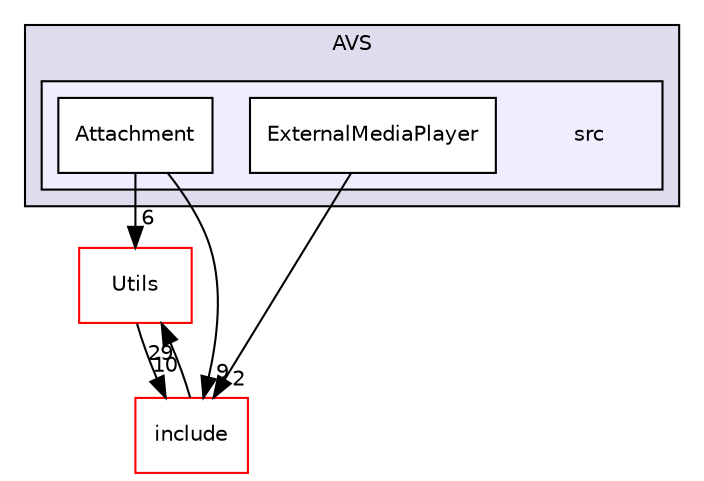 digraph "/home/ANT.AMAZON.COM/womw/workplace/1.19_release/doxy/avs-device-sdk/AVSCommon/AVS/src" {
  compound=true
  node [ fontsize="10", fontname="Helvetica"];
  edge [ labelfontsize="10", labelfontname="Helvetica"];
  subgraph clusterdir_80711c2a226d5fced33fce22558d3784 {
    graph [ bgcolor="#ddddee", pencolor="black", label="AVS" fontname="Helvetica", fontsize="10", URL="dir_80711c2a226d5fced33fce22558d3784.html"]
  subgraph clusterdir_d94cc11696d13ea67fe90a2d6eb692db {
    graph [ bgcolor="#eeeeff", pencolor="black", label="" URL="dir_d94cc11696d13ea67fe90a2d6eb692db.html"];
    dir_d94cc11696d13ea67fe90a2d6eb692db [shape=plaintext label="src"];
    dir_06e279b227c8231beccd25579f494998 [shape=box label="Attachment" color="black" fillcolor="white" style="filled" URL="dir_06e279b227c8231beccd25579f494998.html"];
    dir_198b64896bfde6c030483a7573c2d398 [shape=box label="ExternalMediaPlayer" color="black" fillcolor="white" style="filled" URL="dir_198b64896bfde6c030483a7573c2d398.html"];
  }
  }
  dir_49dd3d9ac5586189aa170bac46425b9c [shape=box label="Utils" fillcolor="white" style="filled" color="red" URL="dir_49dd3d9ac5586189aa170bac46425b9c.html"];
  dir_a8d3deb3c1282038af9ce4454694c1e1 [shape=box label="include" fillcolor="white" style="filled" color="red" URL="dir_a8d3deb3c1282038af9ce4454694c1e1.html"];
  dir_198b64896bfde6c030483a7573c2d398->dir_a8d3deb3c1282038af9ce4454694c1e1 [headlabel="2", labeldistance=1.5 headhref="dir_000068_000051.html"];
  dir_49dd3d9ac5586189aa170bac46425b9c->dir_a8d3deb3c1282038af9ce4454694c1e1 [headlabel="10", labeldistance=1.5 headhref="dir_000072_000051.html"];
  dir_a8d3deb3c1282038af9ce4454694c1e1->dir_49dd3d9ac5586189aa170bac46425b9c [headlabel="29", labeldistance=1.5 headhref="dir_000051_000072.html"];
  dir_06e279b227c8231beccd25579f494998->dir_49dd3d9ac5586189aa170bac46425b9c [headlabel="6", labeldistance=1.5 headhref="dir_000067_000072.html"];
  dir_06e279b227c8231beccd25579f494998->dir_a8d3deb3c1282038af9ce4454694c1e1 [headlabel="9", labeldistance=1.5 headhref="dir_000067_000051.html"];
}
